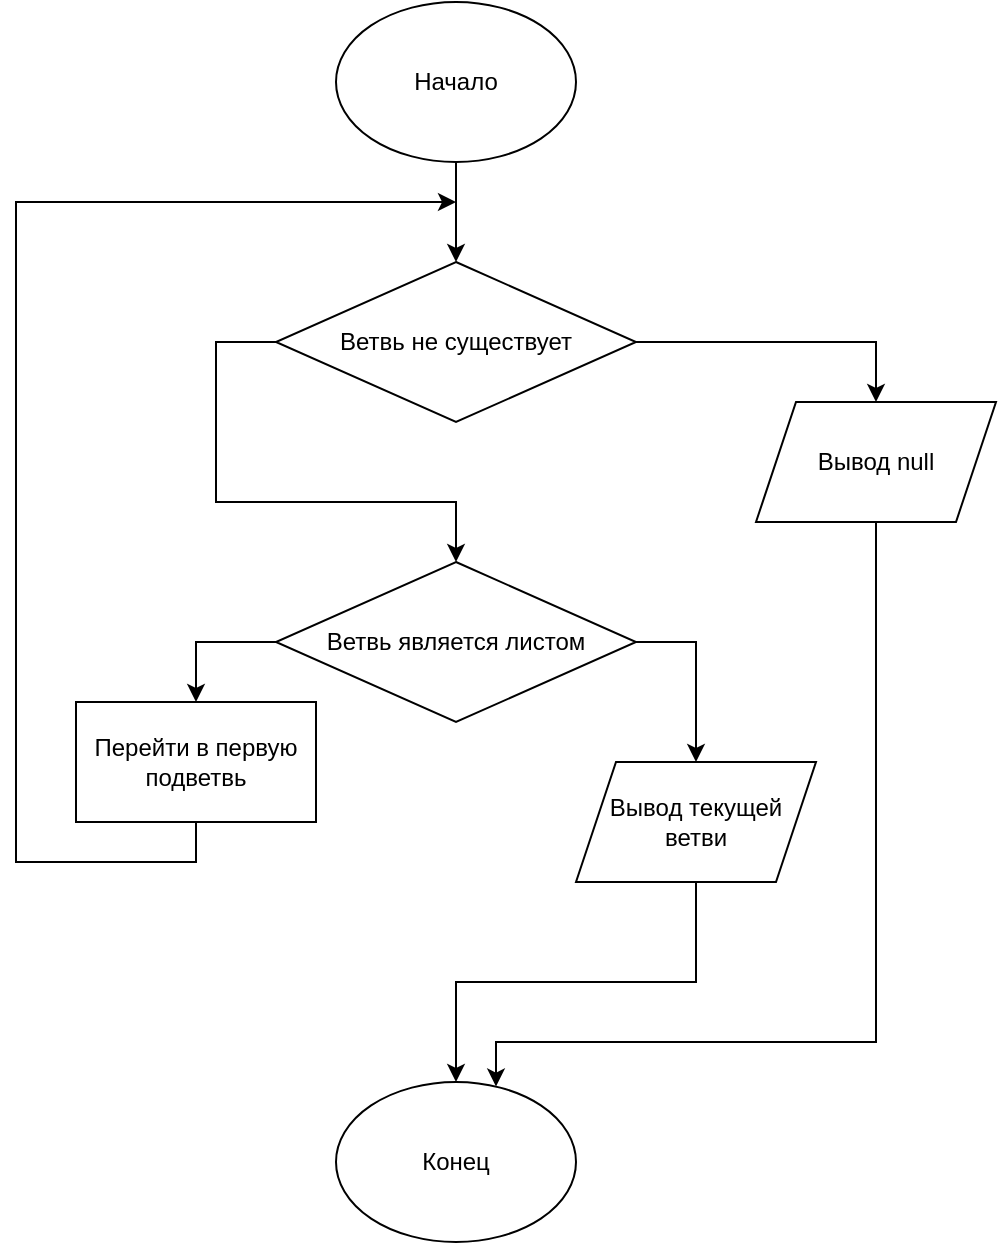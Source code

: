 <mxfile version="15.8.7" type="device"><diagram id="mk-A7Gl1QKsqBcA5SDea" name="Страница 1"><mxGraphModel dx="673" dy="693" grid="1" gridSize="10" guides="1" tooltips="1" connect="1" arrows="1" fold="1" page="1" pageScale="1" pageWidth="827" pageHeight="1169" math="0" shadow="0"><root><mxCell id="0"/><mxCell id="1" parent="0"/><mxCell id="BUx2Rq1MuGsE9xgOipQU-6" style="edgeStyle=orthogonalEdgeStyle;rounded=0;orthogonalLoop=1;jettySize=auto;html=1;" edge="1" parent="1" source="BUx2Rq1MuGsE9xgOipQU-1" target="BUx2Rq1MuGsE9xgOipQU-3"><mxGeometry relative="1" as="geometry"/></mxCell><mxCell id="BUx2Rq1MuGsE9xgOipQU-1" value="Начало" style="ellipse;whiteSpace=wrap;html=1;" vertex="1" parent="1"><mxGeometry x="230" y="40" width="120" height="80" as="geometry"/></mxCell><mxCell id="BUx2Rq1MuGsE9xgOipQU-2" value="Конец" style="ellipse;whiteSpace=wrap;html=1;" vertex="1" parent="1"><mxGeometry x="230" y="580" width="120" height="80" as="geometry"/></mxCell><mxCell id="BUx2Rq1MuGsE9xgOipQU-7" style="edgeStyle=orthogonalEdgeStyle;rounded=0;orthogonalLoop=1;jettySize=auto;html=1;" edge="1" parent="1" source="BUx2Rq1MuGsE9xgOipQU-3" target="BUx2Rq1MuGsE9xgOipQU-4"><mxGeometry relative="1" as="geometry"><Array as="points"><mxPoint x="170" y="210"/><mxPoint x="170" y="290"/><mxPoint x="290" y="290"/></Array></mxGeometry></mxCell><mxCell id="BUx2Rq1MuGsE9xgOipQU-10" style="edgeStyle=orthogonalEdgeStyle;rounded=0;orthogonalLoop=1;jettySize=auto;html=1;" edge="1" parent="1" source="BUx2Rq1MuGsE9xgOipQU-3" target="BUx2Rq1MuGsE9xgOipQU-8"><mxGeometry relative="1" as="geometry"><Array as="points"><mxPoint x="500" y="210"/></Array></mxGeometry></mxCell><mxCell id="BUx2Rq1MuGsE9xgOipQU-3" value="Ветвь не существует" style="rhombus;whiteSpace=wrap;html=1;" vertex="1" parent="1"><mxGeometry x="200" y="170" width="180" height="80" as="geometry"/></mxCell><mxCell id="BUx2Rq1MuGsE9xgOipQU-12" style="edgeStyle=orthogonalEdgeStyle;rounded=0;orthogonalLoop=1;jettySize=auto;html=1;" edge="1" parent="1" source="BUx2Rq1MuGsE9xgOipQU-4" target="BUx2Rq1MuGsE9xgOipQU-9"><mxGeometry relative="1" as="geometry"><Array as="points"><mxPoint x="410" y="360"/></Array></mxGeometry></mxCell><mxCell id="BUx2Rq1MuGsE9xgOipQU-16" style="edgeStyle=orthogonalEdgeStyle;rounded=0;orthogonalLoop=1;jettySize=auto;html=1;" edge="1" parent="1" source="BUx2Rq1MuGsE9xgOipQU-4" target="BUx2Rq1MuGsE9xgOipQU-15"><mxGeometry relative="1" as="geometry"><Array as="points"><mxPoint x="160" y="360"/></Array></mxGeometry></mxCell><mxCell id="BUx2Rq1MuGsE9xgOipQU-4" value="Ветвь является листом" style="rhombus;whiteSpace=wrap;html=1;" vertex="1" parent="1"><mxGeometry x="200" y="320" width="180" height="80" as="geometry"/></mxCell><mxCell id="BUx2Rq1MuGsE9xgOipQU-11" style="edgeStyle=orthogonalEdgeStyle;rounded=0;orthogonalLoop=1;jettySize=auto;html=1;" edge="1" parent="1" source="BUx2Rq1MuGsE9xgOipQU-8" target="BUx2Rq1MuGsE9xgOipQU-2"><mxGeometry relative="1" as="geometry"><Array as="points"><mxPoint x="500" y="560"/><mxPoint x="310" y="560"/></Array></mxGeometry></mxCell><mxCell id="BUx2Rq1MuGsE9xgOipQU-8" value="Вывод null" style="shape=parallelogram;perimeter=parallelogramPerimeter;whiteSpace=wrap;html=1;fixedSize=1;" vertex="1" parent="1"><mxGeometry x="440" y="240" width="120" height="60" as="geometry"/></mxCell><mxCell id="BUx2Rq1MuGsE9xgOipQU-13" style="edgeStyle=orthogonalEdgeStyle;rounded=0;orthogonalLoop=1;jettySize=auto;html=1;" edge="1" parent="1" source="BUx2Rq1MuGsE9xgOipQU-9" target="BUx2Rq1MuGsE9xgOipQU-2"><mxGeometry relative="1" as="geometry"/></mxCell><mxCell id="BUx2Rq1MuGsE9xgOipQU-9" value="Вывод текущей ветви" style="shape=parallelogram;perimeter=parallelogramPerimeter;whiteSpace=wrap;html=1;fixedSize=1;" vertex="1" parent="1"><mxGeometry x="350" y="420" width="120" height="60" as="geometry"/></mxCell><mxCell id="BUx2Rq1MuGsE9xgOipQU-17" style="edgeStyle=orthogonalEdgeStyle;rounded=0;orthogonalLoop=1;jettySize=auto;html=1;" edge="1" parent="1" source="BUx2Rq1MuGsE9xgOipQU-15"><mxGeometry relative="1" as="geometry"><mxPoint x="290" y="140" as="targetPoint"/><Array as="points"><mxPoint x="160" y="470"/><mxPoint x="70" y="470"/><mxPoint x="70" y="140"/></Array></mxGeometry></mxCell><mxCell id="BUx2Rq1MuGsE9xgOipQU-15" value="Перейти в первую&lt;br&gt;подветвь" style="rounded=0;whiteSpace=wrap;html=1;" vertex="1" parent="1"><mxGeometry x="100" y="390" width="120" height="60" as="geometry"/></mxCell></root></mxGraphModel></diagram></mxfile>